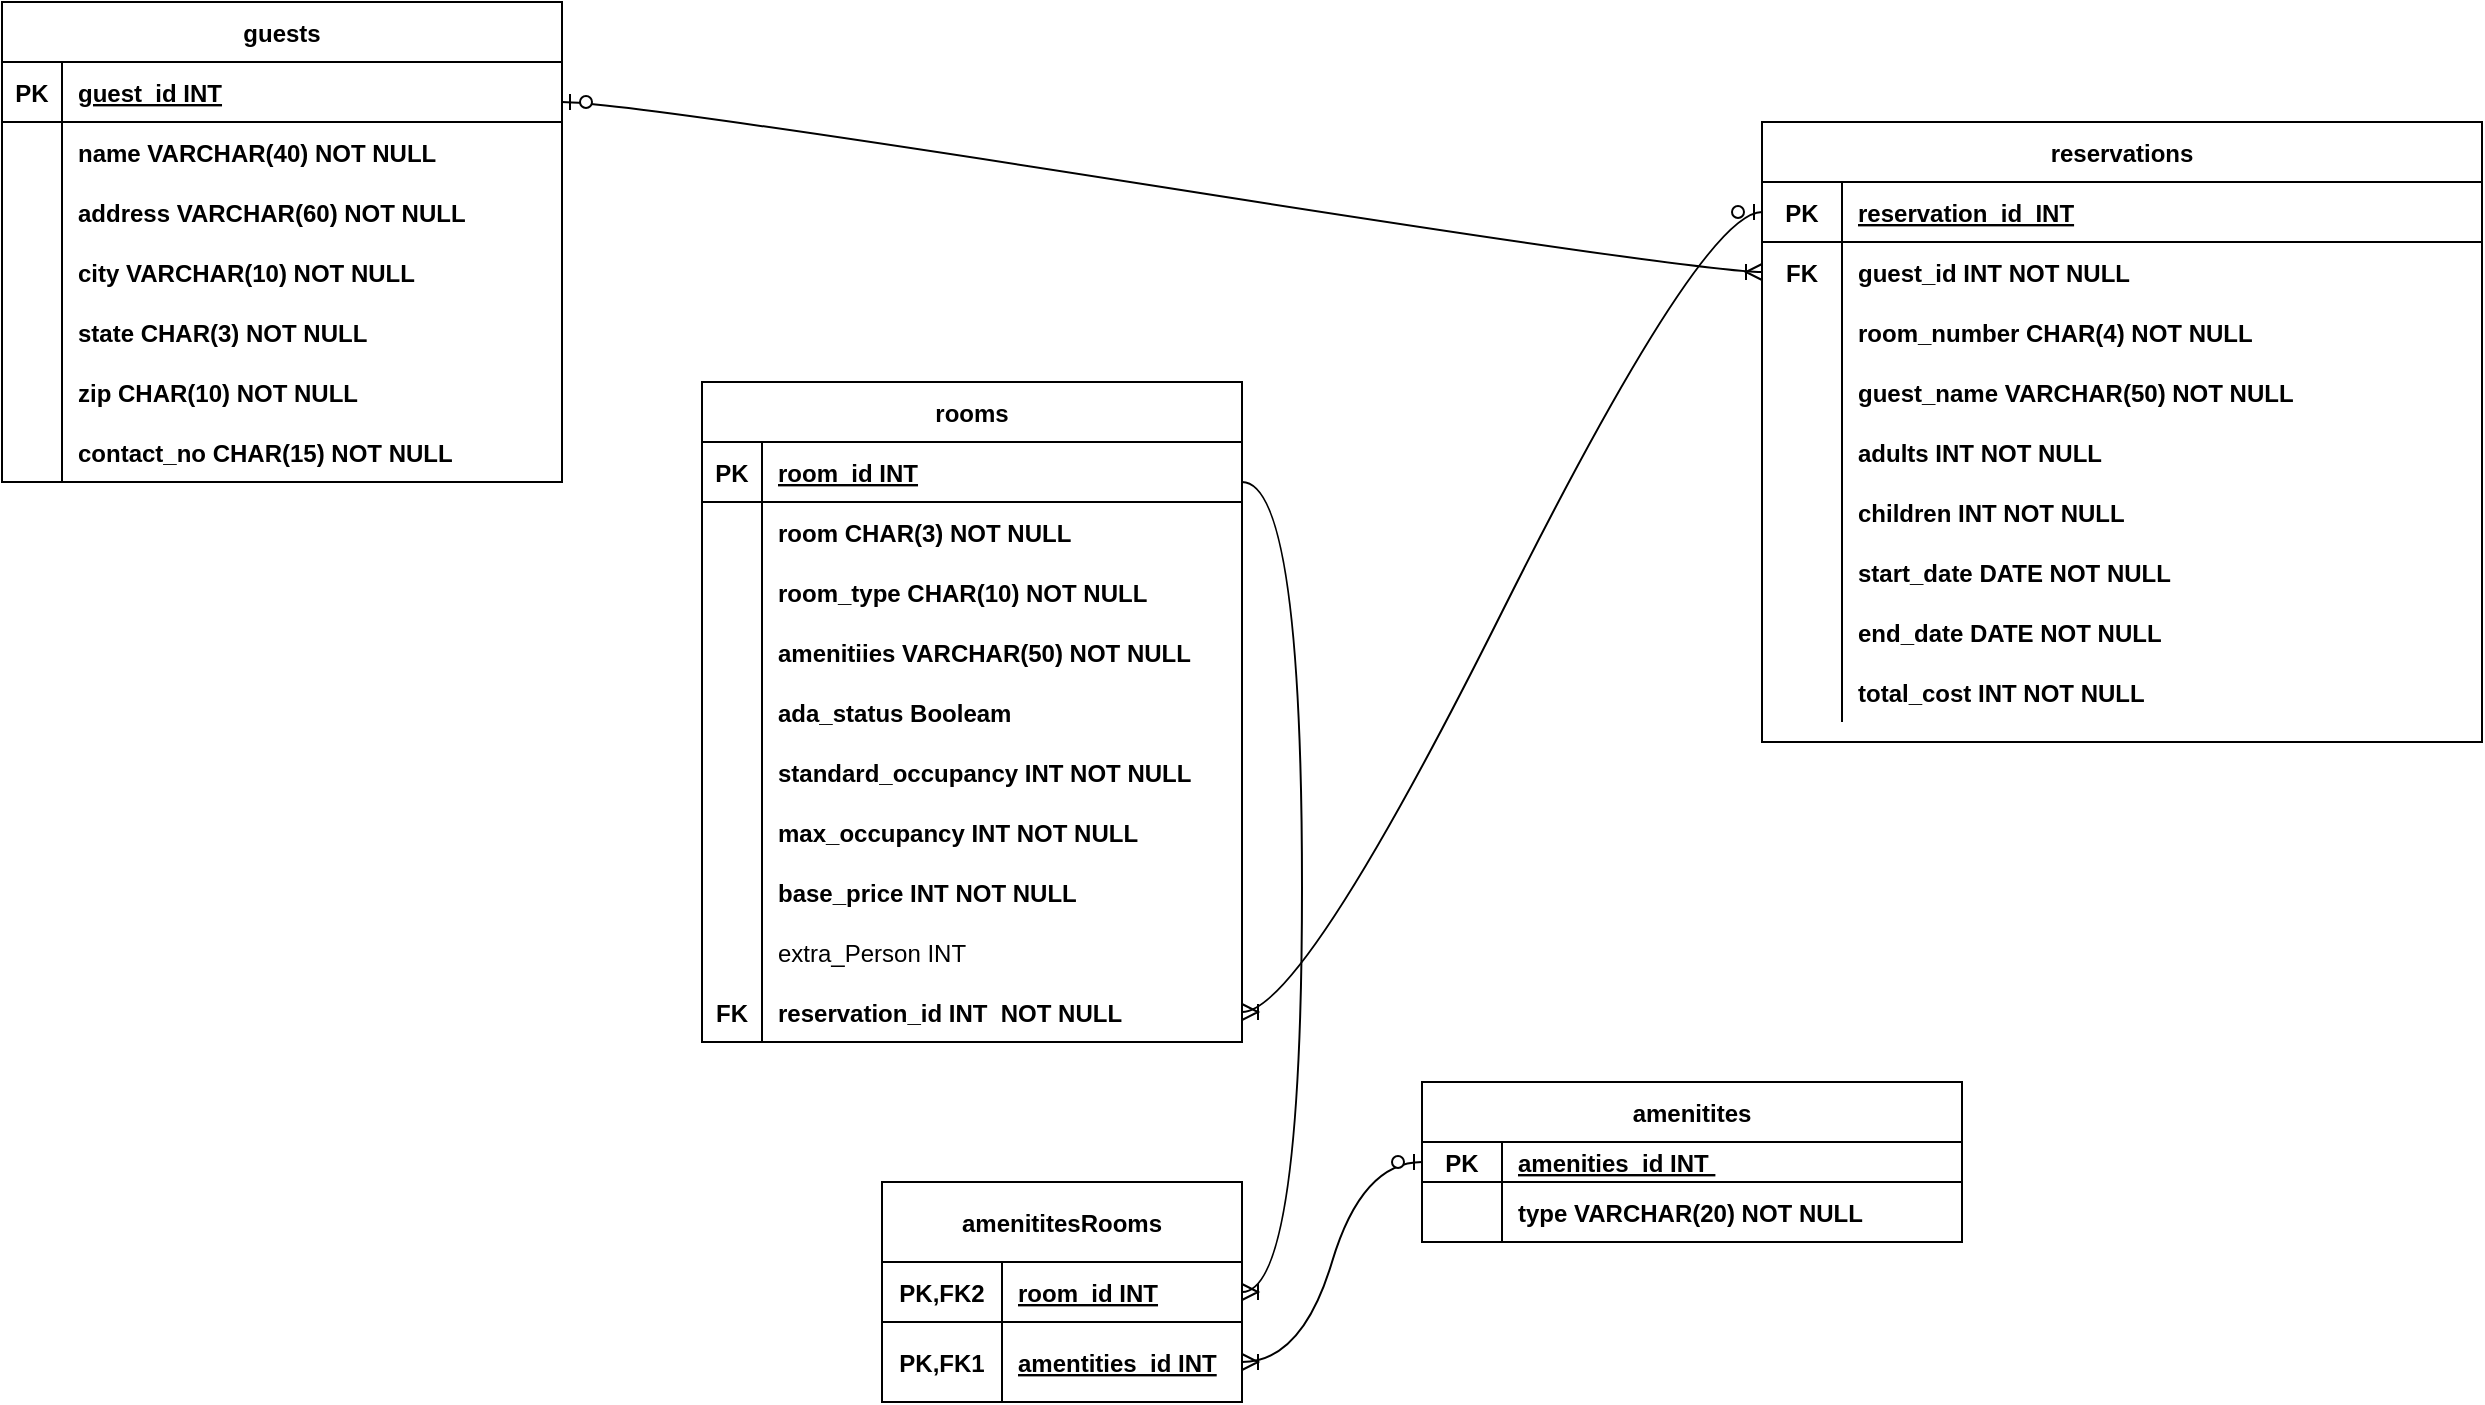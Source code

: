 <mxfile version="16.6.5" type="github">
  <diagram id="BOBg9P0p9itSkzy7MC-l" name="Page-1">
    <mxGraphModel dx="1519" dy="844" grid="1" gridSize="10" guides="1" tooltips="1" connect="1" arrows="1" fold="1" page="1" pageScale="1" pageWidth="850" pageHeight="1100" math="0" shadow="0">
      <root>
        <mxCell id="0" />
        <mxCell id="1" parent="0" />
        <mxCell id="4Msq5oDwL8IhgxMSqHbl-1" value="reservations" style="shape=table;startSize=30;container=1;collapsible=1;childLayout=tableLayout;fixedRows=1;rowLines=0;fontStyle=1;align=center;resizeLast=1;" vertex="1" parent="1">
          <mxGeometry x="1030" y="190" width="360" height="310" as="geometry" />
        </mxCell>
        <mxCell id="4Msq5oDwL8IhgxMSqHbl-2" value="" style="shape=tableRow;horizontal=0;startSize=0;swimlaneHead=0;swimlaneBody=0;fillColor=none;collapsible=0;dropTarget=0;points=[[0,0.5],[1,0.5]];portConstraint=eastwest;top=0;left=0;right=0;bottom=1;" vertex="1" parent="4Msq5oDwL8IhgxMSqHbl-1">
          <mxGeometry y="30" width="360" height="30" as="geometry" />
        </mxCell>
        <mxCell id="4Msq5oDwL8IhgxMSqHbl-3" value="PK" style="shape=partialRectangle;connectable=0;fillColor=none;top=0;left=0;bottom=0;right=0;fontStyle=1;overflow=hidden;" vertex="1" parent="4Msq5oDwL8IhgxMSqHbl-2">
          <mxGeometry width="40" height="30" as="geometry">
            <mxRectangle width="40" height="30" as="alternateBounds" />
          </mxGeometry>
        </mxCell>
        <mxCell id="4Msq5oDwL8IhgxMSqHbl-4" value="reservation_id  INT" style="shape=partialRectangle;connectable=0;fillColor=none;top=0;left=0;bottom=0;right=0;align=left;spacingLeft=6;fontStyle=5;overflow=hidden;" vertex="1" parent="4Msq5oDwL8IhgxMSqHbl-2">
          <mxGeometry x="40" width="320" height="30" as="geometry">
            <mxRectangle width="320" height="30" as="alternateBounds" />
          </mxGeometry>
        </mxCell>
        <mxCell id="4Msq5oDwL8IhgxMSqHbl-5" value="" style="shape=tableRow;horizontal=0;startSize=0;swimlaneHead=0;swimlaneBody=0;fillColor=none;collapsible=0;dropTarget=0;points=[[0,0.5],[1,0.5]];portConstraint=eastwest;top=0;left=0;right=0;bottom=0;" vertex="1" parent="4Msq5oDwL8IhgxMSqHbl-1">
          <mxGeometry y="60" width="360" height="30" as="geometry" />
        </mxCell>
        <mxCell id="4Msq5oDwL8IhgxMSqHbl-6" value="FK" style="shape=partialRectangle;connectable=0;fillColor=none;top=0;left=0;bottom=0;right=0;editable=1;overflow=hidden;fontStyle=1" vertex="1" parent="4Msq5oDwL8IhgxMSqHbl-5">
          <mxGeometry width="40" height="30" as="geometry">
            <mxRectangle width="40" height="30" as="alternateBounds" />
          </mxGeometry>
        </mxCell>
        <mxCell id="4Msq5oDwL8IhgxMSqHbl-7" value="guest_id INT NOT NULL" style="shape=partialRectangle;connectable=0;fillColor=none;top=0;left=0;bottom=0;right=0;align=left;spacingLeft=6;overflow=hidden;fontStyle=1" vertex="1" parent="4Msq5oDwL8IhgxMSqHbl-5">
          <mxGeometry x="40" width="320" height="30" as="geometry">
            <mxRectangle width="320" height="30" as="alternateBounds" />
          </mxGeometry>
        </mxCell>
        <mxCell id="4Msq5oDwL8IhgxMSqHbl-11" value="" style="shape=tableRow;horizontal=0;startSize=0;swimlaneHead=0;swimlaneBody=0;fillColor=none;collapsible=0;dropTarget=0;points=[[0,0.5],[1,0.5]];portConstraint=eastwest;top=0;left=0;right=0;bottom=0;" vertex="1" parent="4Msq5oDwL8IhgxMSqHbl-1">
          <mxGeometry y="90" width="360" height="30" as="geometry" />
        </mxCell>
        <mxCell id="4Msq5oDwL8IhgxMSqHbl-12" value="" style="shape=partialRectangle;connectable=0;fillColor=none;top=0;left=0;bottom=0;right=0;editable=1;overflow=hidden;" vertex="1" parent="4Msq5oDwL8IhgxMSqHbl-11">
          <mxGeometry width="40" height="30" as="geometry">
            <mxRectangle width="40" height="30" as="alternateBounds" />
          </mxGeometry>
        </mxCell>
        <mxCell id="4Msq5oDwL8IhgxMSqHbl-13" value="room_number CHAR(4) NOT NULL" style="shape=partialRectangle;connectable=0;fillColor=none;top=0;left=0;bottom=0;right=0;align=left;spacingLeft=6;overflow=hidden;fontStyle=1" vertex="1" parent="4Msq5oDwL8IhgxMSqHbl-11">
          <mxGeometry x="40" width="320" height="30" as="geometry">
            <mxRectangle width="320" height="30" as="alternateBounds" />
          </mxGeometry>
        </mxCell>
        <mxCell id="4Msq5oDwL8IhgxMSqHbl-115" value="" style="shape=tableRow;horizontal=0;startSize=0;swimlaneHead=0;swimlaneBody=0;fillColor=none;collapsible=0;dropTarget=0;points=[[0,0.5],[1,0.5]];portConstraint=eastwest;top=0;left=0;right=0;bottom=0;" vertex="1" parent="4Msq5oDwL8IhgxMSqHbl-1">
          <mxGeometry y="120" width="360" height="30" as="geometry" />
        </mxCell>
        <mxCell id="4Msq5oDwL8IhgxMSqHbl-116" value="" style="shape=partialRectangle;connectable=0;fillColor=none;top=0;left=0;bottom=0;right=0;editable=1;overflow=hidden;" vertex="1" parent="4Msq5oDwL8IhgxMSqHbl-115">
          <mxGeometry width="40" height="30" as="geometry">
            <mxRectangle width="40" height="30" as="alternateBounds" />
          </mxGeometry>
        </mxCell>
        <mxCell id="4Msq5oDwL8IhgxMSqHbl-117" value="guest_name VARCHAR(50) NOT NULL" style="shape=partialRectangle;connectable=0;fillColor=none;top=0;left=0;bottom=0;right=0;align=left;spacingLeft=6;overflow=hidden;fontStyle=1" vertex="1" parent="4Msq5oDwL8IhgxMSqHbl-115">
          <mxGeometry x="40" width="320" height="30" as="geometry">
            <mxRectangle width="320" height="30" as="alternateBounds" />
          </mxGeometry>
        </mxCell>
        <mxCell id="4Msq5oDwL8IhgxMSqHbl-118" value="" style="shape=tableRow;horizontal=0;startSize=0;swimlaneHead=0;swimlaneBody=0;fillColor=none;collapsible=0;dropTarget=0;points=[[0,0.5],[1,0.5]];portConstraint=eastwest;top=0;left=0;right=0;bottom=0;" vertex="1" parent="4Msq5oDwL8IhgxMSqHbl-1">
          <mxGeometry y="150" width="360" height="30" as="geometry" />
        </mxCell>
        <mxCell id="4Msq5oDwL8IhgxMSqHbl-119" value="" style="shape=partialRectangle;connectable=0;fillColor=none;top=0;left=0;bottom=0;right=0;editable=1;overflow=hidden;" vertex="1" parent="4Msq5oDwL8IhgxMSqHbl-118">
          <mxGeometry width="40" height="30" as="geometry">
            <mxRectangle width="40" height="30" as="alternateBounds" />
          </mxGeometry>
        </mxCell>
        <mxCell id="4Msq5oDwL8IhgxMSqHbl-120" value="adults INT NOT NULL" style="shape=partialRectangle;connectable=0;fillColor=none;top=0;left=0;bottom=0;right=0;align=left;spacingLeft=6;overflow=hidden;fontStyle=1" vertex="1" parent="4Msq5oDwL8IhgxMSqHbl-118">
          <mxGeometry x="40" width="320" height="30" as="geometry">
            <mxRectangle width="320" height="30" as="alternateBounds" />
          </mxGeometry>
        </mxCell>
        <mxCell id="4Msq5oDwL8IhgxMSqHbl-121" value="" style="shape=tableRow;horizontal=0;startSize=0;swimlaneHead=0;swimlaneBody=0;fillColor=none;collapsible=0;dropTarget=0;points=[[0,0.5],[1,0.5]];portConstraint=eastwest;top=0;left=0;right=0;bottom=0;" vertex="1" parent="4Msq5oDwL8IhgxMSqHbl-1">
          <mxGeometry y="180" width="360" height="30" as="geometry" />
        </mxCell>
        <mxCell id="4Msq5oDwL8IhgxMSqHbl-122" value="" style="shape=partialRectangle;connectable=0;fillColor=none;top=0;left=0;bottom=0;right=0;editable=1;overflow=hidden;" vertex="1" parent="4Msq5oDwL8IhgxMSqHbl-121">
          <mxGeometry width="40" height="30" as="geometry">
            <mxRectangle width="40" height="30" as="alternateBounds" />
          </mxGeometry>
        </mxCell>
        <mxCell id="4Msq5oDwL8IhgxMSqHbl-123" value="children INT NOT NULL" style="shape=partialRectangle;connectable=0;fillColor=none;top=0;left=0;bottom=0;right=0;align=left;spacingLeft=6;overflow=hidden;fontStyle=1" vertex="1" parent="4Msq5oDwL8IhgxMSqHbl-121">
          <mxGeometry x="40" width="320" height="30" as="geometry">
            <mxRectangle width="320" height="30" as="alternateBounds" />
          </mxGeometry>
        </mxCell>
        <mxCell id="4Msq5oDwL8IhgxMSqHbl-124" value="" style="shape=tableRow;horizontal=0;startSize=0;swimlaneHead=0;swimlaneBody=0;fillColor=none;collapsible=0;dropTarget=0;points=[[0,0.5],[1,0.5]];portConstraint=eastwest;top=0;left=0;right=0;bottom=0;" vertex="1" parent="4Msq5oDwL8IhgxMSqHbl-1">
          <mxGeometry y="210" width="360" height="30" as="geometry" />
        </mxCell>
        <mxCell id="4Msq5oDwL8IhgxMSqHbl-125" value="" style="shape=partialRectangle;connectable=0;fillColor=none;top=0;left=0;bottom=0;right=0;editable=1;overflow=hidden;" vertex="1" parent="4Msq5oDwL8IhgxMSqHbl-124">
          <mxGeometry width="40" height="30" as="geometry">
            <mxRectangle width="40" height="30" as="alternateBounds" />
          </mxGeometry>
        </mxCell>
        <mxCell id="4Msq5oDwL8IhgxMSqHbl-126" value="start_date DATE NOT NULL" style="shape=partialRectangle;connectable=0;fillColor=none;top=0;left=0;bottom=0;right=0;align=left;spacingLeft=6;overflow=hidden;fontStyle=1" vertex="1" parent="4Msq5oDwL8IhgxMSqHbl-124">
          <mxGeometry x="40" width="320" height="30" as="geometry">
            <mxRectangle width="320" height="30" as="alternateBounds" />
          </mxGeometry>
        </mxCell>
        <mxCell id="4Msq5oDwL8IhgxMSqHbl-127" value="" style="shape=tableRow;horizontal=0;startSize=0;swimlaneHead=0;swimlaneBody=0;fillColor=none;collapsible=0;dropTarget=0;points=[[0,0.5],[1,0.5]];portConstraint=eastwest;top=0;left=0;right=0;bottom=0;" vertex="1" parent="4Msq5oDwL8IhgxMSqHbl-1">
          <mxGeometry y="240" width="360" height="30" as="geometry" />
        </mxCell>
        <mxCell id="4Msq5oDwL8IhgxMSqHbl-128" value="" style="shape=partialRectangle;connectable=0;fillColor=none;top=0;left=0;bottom=0;right=0;editable=1;overflow=hidden;" vertex="1" parent="4Msq5oDwL8IhgxMSqHbl-127">
          <mxGeometry width="40" height="30" as="geometry">
            <mxRectangle width="40" height="30" as="alternateBounds" />
          </mxGeometry>
        </mxCell>
        <mxCell id="4Msq5oDwL8IhgxMSqHbl-129" value="end_date DATE NOT NULL" style="shape=partialRectangle;connectable=0;fillColor=none;top=0;left=0;bottom=0;right=0;align=left;spacingLeft=6;overflow=hidden;fontStyle=1" vertex="1" parent="4Msq5oDwL8IhgxMSqHbl-127">
          <mxGeometry x="40" width="320" height="30" as="geometry">
            <mxRectangle width="320" height="30" as="alternateBounds" />
          </mxGeometry>
        </mxCell>
        <mxCell id="4Msq5oDwL8IhgxMSqHbl-130" value="" style="shape=tableRow;horizontal=0;startSize=0;swimlaneHead=0;swimlaneBody=0;fillColor=none;collapsible=0;dropTarget=0;points=[[0,0.5],[1,0.5]];portConstraint=eastwest;top=0;left=0;right=0;bottom=0;" vertex="1" parent="4Msq5oDwL8IhgxMSqHbl-1">
          <mxGeometry y="270" width="360" height="30" as="geometry" />
        </mxCell>
        <mxCell id="4Msq5oDwL8IhgxMSqHbl-131" value="" style="shape=partialRectangle;connectable=0;fillColor=none;top=0;left=0;bottom=0;right=0;editable=1;overflow=hidden;" vertex="1" parent="4Msq5oDwL8IhgxMSqHbl-130">
          <mxGeometry width="40" height="30" as="geometry">
            <mxRectangle width="40" height="30" as="alternateBounds" />
          </mxGeometry>
        </mxCell>
        <mxCell id="4Msq5oDwL8IhgxMSqHbl-132" value="total_cost INT NOT NULL" style="shape=partialRectangle;connectable=0;fillColor=none;top=0;left=0;bottom=0;right=0;align=left;spacingLeft=6;overflow=hidden;fontStyle=1" vertex="1" parent="4Msq5oDwL8IhgxMSqHbl-130">
          <mxGeometry x="40" width="320" height="30" as="geometry">
            <mxRectangle width="320" height="30" as="alternateBounds" />
          </mxGeometry>
        </mxCell>
        <mxCell id="4Msq5oDwL8IhgxMSqHbl-14" value="rooms" style="shape=table;startSize=30;container=1;collapsible=1;childLayout=tableLayout;fixedRows=1;rowLines=0;fontStyle=1;align=center;resizeLast=1;" vertex="1" parent="1">
          <mxGeometry x="500" y="320" width="270" height="330" as="geometry" />
        </mxCell>
        <mxCell id="4Msq5oDwL8IhgxMSqHbl-15" value="" style="shape=tableRow;horizontal=0;startSize=0;swimlaneHead=0;swimlaneBody=0;fillColor=none;collapsible=0;dropTarget=0;points=[[0,0.5],[1,0.5]];portConstraint=eastwest;top=0;left=0;right=0;bottom=1;" vertex="1" parent="4Msq5oDwL8IhgxMSqHbl-14">
          <mxGeometry y="30" width="270" height="30" as="geometry" />
        </mxCell>
        <mxCell id="4Msq5oDwL8IhgxMSqHbl-16" value="PK" style="shape=partialRectangle;connectable=0;fillColor=none;top=0;left=0;bottom=0;right=0;fontStyle=1;overflow=hidden;" vertex="1" parent="4Msq5oDwL8IhgxMSqHbl-15">
          <mxGeometry width="30" height="30" as="geometry">
            <mxRectangle width="30" height="30" as="alternateBounds" />
          </mxGeometry>
        </mxCell>
        <mxCell id="4Msq5oDwL8IhgxMSqHbl-17" value="room_id INT" style="shape=partialRectangle;connectable=0;fillColor=none;top=0;left=0;bottom=0;right=0;align=left;spacingLeft=6;fontStyle=5;overflow=hidden;" vertex="1" parent="4Msq5oDwL8IhgxMSqHbl-15">
          <mxGeometry x="30" width="240" height="30" as="geometry">
            <mxRectangle width="240" height="30" as="alternateBounds" />
          </mxGeometry>
        </mxCell>
        <mxCell id="4Msq5oDwL8IhgxMSqHbl-18" value="" style="shape=tableRow;horizontal=0;startSize=0;swimlaneHead=0;swimlaneBody=0;fillColor=none;collapsible=0;dropTarget=0;points=[[0,0.5],[1,0.5]];portConstraint=eastwest;top=0;left=0;right=0;bottom=0;" vertex="1" parent="4Msq5oDwL8IhgxMSqHbl-14">
          <mxGeometry y="60" width="270" height="30" as="geometry" />
        </mxCell>
        <mxCell id="4Msq5oDwL8IhgxMSqHbl-19" value="" style="shape=partialRectangle;connectable=0;fillColor=none;top=0;left=0;bottom=0;right=0;editable=1;overflow=hidden;" vertex="1" parent="4Msq5oDwL8IhgxMSqHbl-18">
          <mxGeometry width="30" height="30" as="geometry">
            <mxRectangle width="30" height="30" as="alternateBounds" />
          </mxGeometry>
        </mxCell>
        <mxCell id="4Msq5oDwL8IhgxMSqHbl-20" value="room CHAR(3) NOT NULL" style="shape=partialRectangle;connectable=0;fillColor=none;top=0;left=0;bottom=0;right=0;align=left;spacingLeft=6;overflow=hidden;fontStyle=1" vertex="1" parent="4Msq5oDwL8IhgxMSqHbl-18">
          <mxGeometry x="30" width="240" height="30" as="geometry">
            <mxRectangle width="240" height="30" as="alternateBounds" />
          </mxGeometry>
        </mxCell>
        <mxCell id="4Msq5oDwL8IhgxMSqHbl-21" value="" style="shape=tableRow;horizontal=0;startSize=0;swimlaneHead=0;swimlaneBody=0;fillColor=none;collapsible=0;dropTarget=0;points=[[0,0.5],[1,0.5]];portConstraint=eastwest;top=0;left=0;right=0;bottom=0;" vertex="1" parent="4Msq5oDwL8IhgxMSqHbl-14">
          <mxGeometry y="90" width="270" height="30" as="geometry" />
        </mxCell>
        <mxCell id="4Msq5oDwL8IhgxMSqHbl-22" value="" style="shape=partialRectangle;connectable=0;fillColor=none;top=0;left=0;bottom=0;right=0;editable=1;overflow=hidden;" vertex="1" parent="4Msq5oDwL8IhgxMSqHbl-21">
          <mxGeometry width="30" height="30" as="geometry">
            <mxRectangle width="30" height="30" as="alternateBounds" />
          </mxGeometry>
        </mxCell>
        <mxCell id="4Msq5oDwL8IhgxMSqHbl-23" value="room_type CHAR(10) NOT NULL" style="shape=partialRectangle;connectable=0;fillColor=none;top=0;left=0;bottom=0;right=0;align=left;spacingLeft=6;overflow=hidden;fontStyle=1" vertex="1" parent="4Msq5oDwL8IhgxMSqHbl-21">
          <mxGeometry x="30" width="240" height="30" as="geometry">
            <mxRectangle width="240" height="30" as="alternateBounds" />
          </mxGeometry>
        </mxCell>
        <mxCell id="4Msq5oDwL8IhgxMSqHbl-24" value="" style="shape=tableRow;horizontal=0;startSize=0;swimlaneHead=0;swimlaneBody=0;fillColor=none;collapsible=0;dropTarget=0;points=[[0,0.5],[1,0.5]];portConstraint=eastwest;top=0;left=0;right=0;bottom=0;" vertex="1" parent="4Msq5oDwL8IhgxMSqHbl-14">
          <mxGeometry y="120" width="270" height="30" as="geometry" />
        </mxCell>
        <mxCell id="4Msq5oDwL8IhgxMSqHbl-25" value="" style="shape=partialRectangle;connectable=0;fillColor=none;top=0;left=0;bottom=0;right=0;editable=1;overflow=hidden;" vertex="1" parent="4Msq5oDwL8IhgxMSqHbl-24">
          <mxGeometry width="30" height="30" as="geometry">
            <mxRectangle width="30" height="30" as="alternateBounds" />
          </mxGeometry>
        </mxCell>
        <mxCell id="4Msq5oDwL8IhgxMSqHbl-26" value="amenitiies VARCHAR(50) NOT NULL" style="shape=partialRectangle;connectable=0;fillColor=none;top=0;left=0;bottom=0;right=0;align=left;spacingLeft=6;overflow=hidden;fontStyle=1" vertex="1" parent="4Msq5oDwL8IhgxMSqHbl-24">
          <mxGeometry x="30" width="240" height="30" as="geometry">
            <mxRectangle width="240" height="30" as="alternateBounds" />
          </mxGeometry>
        </mxCell>
        <mxCell id="4Msq5oDwL8IhgxMSqHbl-66" value="" style="shape=tableRow;horizontal=0;startSize=0;swimlaneHead=0;swimlaneBody=0;fillColor=none;collapsible=0;dropTarget=0;points=[[0,0.5],[1,0.5]];portConstraint=eastwest;top=0;left=0;right=0;bottom=0;" vertex="1" parent="4Msq5oDwL8IhgxMSqHbl-14">
          <mxGeometry y="150" width="270" height="30" as="geometry" />
        </mxCell>
        <mxCell id="4Msq5oDwL8IhgxMSqHbl-67" value="" style="shape=partialRectangle;connectable=0;fillColor=none;top=0;left=0;bottom=0;right=0;editable=1;overflow=hidden;" vertex="1" parent="4Msq5oDwL8IhgxMSqHbl-66">
          <mxGeometry width="30" height="30" as="geometry">
            <mxRectangle width="30" height="30" as="alternateBounds" />
          </mxGeometry>
        </mxCell>
        <mxCell id="4Msq5oDwL8IhgxMSqHbl-68" value="ada_status Booleam" style="shape=partialRectangle;connectable=0;fillColor=none;top=0;left=0;bottom=0;right=0;align=left;spacingLeft=6;overflow=hidden;fontStyle=1" vertex="1" parent="4Msq5oDwL8IhgxMSqHbl-66">
          <mxGeometry x="30" width="240" height="30" as="geometry">
            <mxRectangle width="240" height="30" as="alternateBounds" />
          </mxGeometry>
        </mxCell>
        <mxCell id="4Msq5oDwL8IhgxMSqHbl-69" value="" style="shape=tableRow;horizontal=0;startSize=0;swimlaneHead=0;swimlaneBody=0;fillColor=none;collapsible=0;dropTarget=0;points=[[0,0.5],[1,0.5]];portConstraint=eastwest;top=0;left=0;right=0;bottom=0;" vertex="1" parent="4Msq5oDwL8IhgxMSqHbl-14">
          <mxGeometry y="180" width="270" height="30" as="geometry" />
        </mxCell>
        <mxCell id="4Msq5oDwL8IhgxMSqHbl-70" value="" style="shape=partialRectangle;connectable=0;fillColor=none;top=0;left=0;bottom=0;right=0;editable=1;overflow=hidden;" vertex="1" parent="4Msq5oDwL8IhgxMSqHbl-69">
          <mxGeometry width="30" height="30" as="geometry">
            <mxRectangle width="30" height="30" as="alternateBounds" />
          </mxGeometry>
        </mxCell>
        <mxCell id="4Msq5oDwL8IhgxMSqHbl-71" value="standard_occupancy INT NOT NULL" style="shape=partialRectangle;connectable=0;fillColor=none;top=0;left=0;bottom=0;right=0;align=left;spacingLeft=6;overflow=hidden;fontStyle=1" vertex="1" parent="4Msq5oDwL8IhgxMSqHbl-69">
          <mxGeometry x="30" width="240" height="30" as="geometry">
            <mxRectangle width="240" height="30" as="alternateBounds" />
          </mxGeometry>
        </mxCell>
        <mxCell id="4Msq5oDwL8IhgxMSqHbl-72" value="" style="shape=tableRow;horizontal=0;startSize=0;swimlaneHead=0;swimlaneBody=0;fillColor=none;collapsible=0;dropTarget=0;points=[[0,0.5],[1,0.5]];portConstraint=eastwest;top=0;left=0;right=0;bottom=0;" vertex="1" parent="4Msq5oDwL8IhgxMSqHbl-14">
          <mxGeometry y="210" width="270" height="30" as="geometry" />
        </mxCell>
        <mxCell id="4Msq5oDwL8IhgxMSqHbl-73" value="" style="shape=partialRectangle;connectable=0;fillColor=none;top=0;left=0;bottom=0;right=0;editable=1;overflow=hidden;" vertex="1" parent="4Msq5oDwL8IhgxMSqHbl-72">
          <mxGeometry width="30" height="30" as="geometry">
            <mxRectangle width="30" height="30" as="alternateBounds" />
          </mxGeometry>
        </mxCell>
        <mxCell id="4Msq5oDwL8IhgxMSqHbl-74" value="max_occupancy INT NOT NULL" style="shape=partialRectangle;connectable=0;fillColor=none;top=0;left=0;bottom=0;right=0;align=left;spacingLeft=6;overflow=hidden;fontStyle=1" vertex="1" parent="4Msq5oDwL8IhgxMSqHbl-72">
          <mxGeometry x="30" width="240" height="30" as="geometry">
            <mxRectangle width="240" height="30" as="alternateBounds" />
          </mxGeometry>
        </mxCell>
        <mxCell id="4Msq5oDwL8IhgxMSqHbl-97" value="" style="shape=tableRow;horizontal=0;startSize=0;swimlaneHead=0;swimlaneBody=0;fillColor=none;collapsible=0;dropTarget=0;points=[[0,0.5],[1,0.5]];portConstraint=eastwest;top=0;left=0;right=0;bottom=0;" vertex="1" parent="4Msq5oDwL8IhgxMSqHbl-14">
          <mxGeometry y="240" width="270" height="30" as="geometry" />
        </mxCell>
        <mxCell id="4Msq5oDwL8IhgxMSqHbl-98" value="" style="shape=partialRectangle;connectable=0;fillColor=none;top=0;left=0;bottom=0;right=0;editable=1;overflow=hidden;" vertex="1" parent="4Msq5oDwL8IhgxMSqHbl-97">
          <mxGeometry width="30" height="30" as="geometry">
            <mxRectangle width="30" height="30" as="alternateBounds" />
          </mxGeometry>
        </mxCell>
        <mxCell id="4Msq5oDwL8IhgxMSqHbl-99" value="base_price INT NOT NULL" style="shape=partialRectangle;connectable=0;fillColor=none;top=0;left=0;bottom=0;right=0;align=left;spacingLeft=6;overflow=hidden;fontStyle=1" vertex="1" parent="4Msq5oDwL8IhgxMSqHbl-97">
          <mxGeometry x="30" width="240" height="30" as="geometry">
            <mxRectangle width="240" height="30" as="alternateBounds" />
          </mxGeometry>
        </mxCell>
        <mxCell id="4Msq5oDwL8IhgxMSqHbl-100" value="" style="shape=tableRow;horizontal=0;startSize=0;swimlaneHead=0;swimlaneBody=0;fillColor=none;collapsible=0;dropTarget=0;points=[[0,0.5],[1,0.5]];portConstraint=eastwest;top=0;left=0;right=0;bottom=0;" vertex="1" parent="4Msq5oDwL8IhgxMSqHbl-14">
          <mxGeometry y="270" width="270" height="30" as="geometry" />
        </mxCell>
        <mxCell id="4Msq5oDwL8IhgxMSqHbl-101" value="" style="shape=partialRectangle;connectable=0;fillColor=none;top=0;left=0;bottom=0;right=0;editable=1;overflow=hidden;" vertex="1" parent="4Msq5oDwL8IhgxMSqHbl-100">
          <mxGeometry width="30" height="30" as="geometry">
            <mxRectangle width="30" height="30" as="alternateBounds" />
          </mxGeometry>
        </mxCell>
        <mxCell id="4Msq5oDwL8IhgxMSqHbl-102" value="extra_Person INT" style="shape=partialRectangle;connectable=0;fillColor=none;top=0;left=0;bottom=0;right=0;align=left;spacingLeft=6;overflow=hidden;fontStyle=0" vertex="1" parent="4Msq5oDwL8IhgxMSqHbl-100">
          <mxGeometry x="30" width="240" height="30" as="geometry">
            <mxRectangle width="240" height="30" as="alternateBounds" />
          </mxGeometry>
        </mxCell>
        <mxCell id="4Msq5oDwL8IhgxMSqHbl-190" value="" style="shape=tableRow;horizontal=0;startSize=0;swimlaneHead=0;swimlaneBody=0;fillColor=none;collapsible=0;dropTarget=0;points=[[0,0.5],[1,0.5]];portConstraint=eastwest;top=0;left=0;right=0;bottom=0;" vertex="1" parent="4Msq5oDwL8IhgxMSqHbl-14">
          <mxGeometry y="300" width="270" height="30" as="geometry" />
        </mxCell>
        <mxCell id="4Msq5oDwL8IhgxMSqHbl-191" value="FK" style="shape=partialRectangle;connectable=0;fillColor=none;top=0;left=0;bottom=0;right=0;editable=1;overflow=hidden;fontStyle=1" vertex="1" parent="4Msq5oDwL8IhgxMSqHbl-190">
          <mxGeometry width="30" height="30" as="geometry">
            <mxRectangle width="30" height="30" as="alternateBounds" />
          </mxGeometry>
        </mxCell>
        <mxCell id="4Msq5oDwL8IhgxMSqHbl-192" value="reservation_id INT  NOT NULL" style="shape=partialRectangle;connectable=0;fillColor=none;top=0;left=0;bottom=0;right=0;align=left;spacingLeft=6;overflow=hidden;fontStyle=1" vertex="1" parent="4Msq5oDwL8IhgxMSqHbl-190">
          <mxGeometry x="30" width="240" height="30" as="geometry">
            <mxRectangle width="240" height="30" as="alternateBounds" />
          </mxGeometry>
        </mxCell>
        <mxCell id="4Msq5oDwL8IhgxMSqHbl-27" value="guests" style="shape=table;startSize=30;container=1;collapsible=1;childLayout=tableLayout;fixedRows=1;rowLines=0;fontStyle=1;align=center;resizeLast=1;" vertex="1" parent="1">
          <mxGeometry x="150" y="130" width="280" height="240" as="geometry" />
        </mxCell>
        <mxCell id="4Msq5oDwL8IhgxMSqHbl-28" value="" style="shape=tableRow;horizontal=0;startSize=0;swimlaneHead=0;swimlaneBody=0;fillColor=none;collapsible=0;dropTarget=0;points=[[0,0.5],[1,0.5]];portConstraint=eastwest;top=0;left=0;right=0;bottom=1;" vertex="1" parent="4Msq5oDwL8IhgxMSqHbl-27">
          <mxGeometry y="30" width="280" height="30" as="geometry" />
        </mxCell>
        <mxCell id="4Msq5oDwL8IhgxMSqHbl-29" value="PK" style="shape=partialRectangle;connectable=0;fillColor=none;top=0;left=0;bottom=0;right=0;fontStyle=1;overflow=hidden;" vertex="1" parent="4Msq5oDwL8IhgxMSqHbl-28">
          <mxGeometry width="30" height="30" as="geometry">
            <mxRectangle width="30" height="30" as="alternateBounds" />
          </mxGeometry>
        </mxCell>
        <mxCell id="4Msq5oDwL8IhgxMSqHbl-30" value="guest_id INT" style="shape=partialRectangle;connectable=0;fillColor=none;top=0;left=0;bottom=0;right=0;align=left;spacingLeft=6;fontStyle=5;overflow=hidden;" vertex="1" parent="4Msq5oDwL8IhgxMSqHbl-28">
          <mxGeometry x="30" width="250" height="30" as="geometry">
            <mxRectangle width="250" height="30" as="alternateBounds" />
          </mxGeometry>
        </mxCell>
        <mxCell id="4Msq5oDwL8IhgxMSqHbl-31" value="" style="shape=tableRow;horizontal=0;startSize=0;swimlaneHead=0;swimlaneBody=0;fillColor=none;collapsible=0;dropTarget=0;points=[[0,0.5],[1,0.5]];portConstraint=eastwest;top=0;left=0;right=0;bottom=0;" vertex="1" parent="4Msq5oDwL8IhgxMSqHbl-27">
          <mxGeometry y="60" width="280" height="30" as="geometry" />
        </mxCell>
        <mxCell id="4Msq5oDwL8IhgxMSqHbl-32" value="" style="shape=partialRectangle;connectable=0;fillColor=none;top=0;left=0;bottom=0;right=0;editable=1;overflow=hidden;" vertex="1" parent="4Msq5oDwL8IhgxMSqHbl-31">
          <mxGeometry width="30" height="30" as="geometry">
            <mxRectangle width="30" height="30" as="alternateBounds" />
          </mxGeometry>
        </mxCell>
        <mxCell id="4Msq5oDwL8IhgxMSqHbl-33" value="name VARCHAR(40) NOT NULL" style="shape=partialRectangle;connectable=0;fillColor=none;top=0;left=0;bottom=0;right=0;align=left;spacingLeft=6;overflow=hidden;fontStyle=1" vertex="1" parent="4Msq5oDwL8IhgxMSqHbl-31">
          <mxGeometry x="30" width="250" height="30" as="geometry">
            <mxRectangle width="250" height="30" as="alternateBounds" />
          </mxGeometry>
        </mxCell>
        <mxCell id="4Msq5oDwL8IhgxMSqHbl-34" value="" style="shape=tableRow;horizontal=0;startSize=0;swimlaneHead=0;swimlaneBody=0;fillColor=none;collapsible=0;dropTarget=0;points=[[0,0.5],[1,0.5]];portConstraint=eastwest;top=0;left=0;right=0;bottom=0;" vertex="1" parent="4Msq5oDwL8IhgxMSqHbl-27">
          <mxGeometry y="90" width="280" height="30" as="geometry" />
        </mxCell>
        <mxCell id="4Msq5oDwL8IhgxMSqHbl-35" value="" style="shape=partialRectangle;connectable=0;fillColor=none;top=0;left=0;bottom=0;right=0;editable=1;overflow=hidden;" vertex="1" parent="4Msq5oDwL8IhgxMSqHbl-34">
          <mxGeometry width="30" height="30" as="geometry">
            <mxRectangle width="30" height="30" as="alternateBounds" />
          </mxGeometry>
        </mxCell>
        <mxCell id="4Msq5oDwL8IhgxMSqHbl-36" value="address VARCHAR(60) NOT NULL" style="shape=partialRectangle;connectable=0;fillColor=none;top=0;left=0;bottom=0;right=0;align=left;spacingLeft=6;overflow=hidden;fontStyle=1" vertex="1" parent="4Msq5oDwL8IhgxMSqHbl-34">
          <mxGeometry x="30" width="250" height="30" as="geometry">
            <mxRectangle width="250" height="30" as="alternateBounds" />
          </mxGeometry>
        </mxCell>
        <mxCell id="4Msq5oDwL8IhgxMSqHbl-37" value="" style="shape=tableRow;horizontal=0;startSize=0;swimlaneHead=0;swimlaneBody=0;fillColor=none;collapsible=0;dropTarget=0;points=[[0,0.5],[1,0.5]];portConstraint=eastwest;top=0;left=0;right=0;bottom=0;" vertex="1" parent="4Msq5oDwL8IhgxMSqHbl-27">
          <mxGeometry y="120" width="280" height="30" as="geometry" />
        </mxCell>
        <mxCell id="4Msq5oDwL8IhgxMSqHbl-38" value="" style="shape=partialRectangle;connectable=0;fillColor=none;top=0;left=0;bottom=0;right=0;editable=1;overflow=hidden;" vertex="1" parent="4Msq5oDwL8IhgxMSqHbl-37">
          <mxGeometry width="30" height="30" as="geometry">
            <mxRectangle width="30" height="30" as="alternateBounds" />
          </mxGeometry>
        </mxCell>
        <mxCell id="4Msq5oDwL8IhgxMSqHbl-39" value="city VARCHAR(10) NOT NULL" style="shape=partialRectangle;connectable=0;fillColor=none;top=0;left=0;bottom=0;right=0;align=left;spacingLeft=6;overflow=hidden;fontStyle=1" vertex="1" parent="4Msq5oDwL8IhgxMSqHbl-37">
          <mxGeometry x="30" width="250" height="30" as="geometry">
            <mxRectangle width="250" height="30" as="alternateBounds" />
          </mxGeometry>
        </mxCell>
        <mxCell id="4Msq5oDwL8IhgxMSqHbl-103" value="" style="shape=tableRow;horizontal=0;startSize=0;swimlaneHead=0;swimlaneBody=0;fillColor=none;collapsible=0;dropTarget=0;points=[[0,0.5],[1,0.5]];portConstraint=eastwest;top=0;left=0;right=0;bottom=0;fontStyle=1" vertex="1" parent="4Msq5oDwL8IhgxMSqHbl-27">
          <mxGeometry y="150" width="280" height="30" as="geometry" />
        </mxCell>
        <mxCell id="4Msq5oDwL8IhgxMSqHbl-104" value="" style="shape=partialRectangle;connectable=0;fillColor=none;top=0;left=0;bottom=0;right=0;editable=1;overflow=hidden;" vertex="1" parent="4Msq5oDwL8IhgxMSqHbl-103">
          <mxGeometry width="30" height="30" as="geometry">
            <mxRectangle width="30" height="30" as="alternateBounds" />
          </mxGeometry>
        </mxCell>
        <mxCell id="4Msq5oDwL8IhgxMSqHbl-105" value="state CHAR(3) NOT NULL" style="shape=partialRectangle;connectable=0;fillColor=none;top=0;left=0;bottom=0;right=0;align=left;spacingLeft=6;overflow=hidden;fontStyle=1" vertex="1" parent="4Msq5oDwL8IhgxMSqHbl-103">
          <mxGeometry x="30" width="250" height="30" as="geometry">
            <mxRectangle width="250" height="30" as="alternateBounds" />
          </mxGeometry>
        </mxCell>
        <mxCell id="4Msq5oDwL8IhgxMSqHbl-106" value="" style="shape=tableRow;horizontal=0;startSize=0;swimlaneHead=0;swimlaneBody=0;fillColor=none;collapsible=0;dropTarget=0;points=[[0,0.5],[1,0.5]];portConstraint=eastwest;top=0;left=0;right=0;bottom=0;" vertex="1" parent="4Msq5oDwL8IhgxMSqHbl-27">
          <mxGeometry y="180" width="280" height="30" as="geometry" />
        </mxCell>
        <mxCell id="4Msq5oDwL8IhgxMSqHbl-107" value="" style="shape=partialRectangle;connectable=0;fillColor=none;top=0;left=0;bottom=0;right=0;editable=1;overflow=hidden;" vertex="1" parent="4Msq5oDwL8IhgxMSqHbl-106">
          <mxGeometry width="30" height="30" as="geometry">
            <mxRectangle width="30" height="30" as="alternateBounds" />
          </mxGeometry>
        </mxCell>
        <mxCell id="4Msq5oDwL8IhgxMSqHbl-108" value="zip CHAR(10) NOT NULL" style="shape=partialRectangle;connectable=0;fillColor=none;top=0;left=0;bottom=0;right=0;align=left;spacingLeft=6;overflow=hidden;fontStyle=1" vertex="1" parent="4Msq5oDwL8IhgxMSqHbl-106">
          <mxGeometry x="30" width="250" height="30" as="geometry">
            <mxRectangle width="250" height="30" as="alternateBounds" />
          </mxGeometry>
        </mxCell>
        <mxCell id="4Msq5oDwL8IhgxMSqHbl-109" value="" style="shape=tableRow;horizontal=0;startSize=0;swimlaneHead=0;swimlaneBody=0;fillColor=none;collapsible=0;dropTarget=0;points=[[0,0.5],[1,0.5]];portConstraint=eastwest;top=0;left=0;right=0;bottom=0;" vertex="1" parent="4Msq5oDwL8IhgxMSqHbl-27">
          <mxGeometry y="210" width="280" height="30" as="geometry" />
        </mxCell>
        <mxCell id="4Msq5oDwL8IhgxMSqHbl-110" value="" style="shape=partialRectangle;connectable=0;fillColor=none;top=0;left=0;bottom=0;right=0;editable=1;overflow=hidden;" vertex="1" parent="4Msq5oDwL8IhgxMSqHbl-109">
          <mxGeometry width="30" height="30" as="geometry">
            <mxRectangle width="30" height="30" as="alternateBounds" />
          </mxGeometry>
        </mxCell>
        <mxCell id="4Msq5oDwL8IhgxMSqHbl-111" value="contact_no CHAR(15) NOT NULL" style="shape=partialRectangle;connectable=0;fillColor=none;top=0;left=0;bottom=0;right=0;align=left;spacingLeft=6;overflow=hidden;fontStyle=1" vertex="1" parent="4Msq5oDwL8IhgxMSqHbl-109">
          <mxGeometry x="30" width="250" height="30" as="geometry">
            <mxRectangle width="250" height="30" as="alternateBounds" />
          </mxGeometry>
        </mxCell>
        <mxCell id="4Msq5oDwL8IhgxMSqHbl-40" value="amenititesRooms" style="shape=table;startSize=40;container=1;collapsible=1;childLayout=tableLayout;fixedRows=1;rowLines=0;fontStyle=1;align=center;resizeLast=1;" vertex="1" parent="1">
          <mxGeometry x="590" y="720" width="180" height="110" as="geometry" />
        </mxCell>
        <mxCell id="4Msq5oDwL8IhgxMSqHbl-44" value="" style="shape=tableRow;horizontal=0;startSize=0;swimlaneHead=0;swimlaneBody=0;fillColor=none;collapsible=0;dropTarget=0;points=[[0,0.5],[1,0.5]];portConstraint=eastwest;top=0;left=0;right=0;bottom=1;" vertex="1" parent="4Msq5oDwL8IhgxMSqHbl-40">
          <mxGeometry y="40" width="180" height="30" as="geometry" />
        </mxCell>
        <mxCell id="4Msq5oDwL8IhgxMSqHbl-45" value="PK,FK2" style="shape=partialRectangle;connectable=0;fillColor=none;top=0;left=0;bottom=0;right=0;fontStyle=1;overflow=hidden;" vertex="1" parent="4Msq5oDwL8IhgxMSqHbl-44">
          <mxGeometry width="60" height="30" as="geometry">
            <mxRectangle width="60" height="30" as="alternateBounds" />
          </mxGeometry>
        </mxCell>
        <mxCell id="4Msq5oDwL8IhgxMSqHbl-46" value="room_id INT" style="shape=partialRectangle;connectable=0;fillColor=none;top=0;left=0;bottom=0;right=0;align=left;spacingLeft=6;fontStyle=5;overflow=hidden;" vertex="1" parent="4Msq5oDwL8IhgxMSqHbl-44">
          <mxGeometry x="60" width="120" height="30" as="geometry">
            <mxRectangle width="120" height="30" as="alternateBounds" />
          </mxGeometry>
        </mxCell>
        <mxCell id="4Msq5oDwL8IhgxMSqHbl-41" value="" style="shape=tableRow;horizontal=0;startSize=0;swimlaneHead=0;swimlaneBody=0;fillColor=none;collapsible=0;dropTarget=0;points=[[0,0.5],[1,0.5]];portConstraint=eastwest;top=0;left=0;right=0;bottom=0;" vertex="1" parent="4Msq5oDwL8IhgxMSqHbl-40">
          <mxGeometry y="70" width="180" height="40" as="geometry" />
        </mxCell>
        <mxCell id="4Msq5oDwL8IhgxMSqHbl-42" value="PK,FK1" style="shape=partialRectangle;connectable=0;fillColor=none;top=0;left=0;bottom=0;right=0;fontStyle=1;overflow=hidden;" vertex="1" parent="4Msq5oDwL8IhgxMSqHbl-41">
          <mxGeometry width="60" height="40" as="geometry">
            <mxRectangle width="60" height="40" as="alternateBounds" />
          </mxGeometry>
        </mxCell>
        <mxCell id="4Msq5oDwL8IhgxMSqHbl-43" value="amentities_id INT" style="shape=partialRectangle;connectable=0;fillColor=none;top=0;left=0;bottom=0;right=0;align=left;spacingLeft=6;fontStyle=5;overflow=hidden;" vertex="1" parent="4Msq5oDwL8IhgxMSqHbl-41">
          <mxGeometry x="60" width="120" height="40" as="geometry">
            <mxRectangle width="120" height="40" as="alternateBounds" />
          </mxGeometry>
        </mxCell>
        <mxCell id="4Msq5oDwL8IhgxMSqHbl-53" value="amenitites" style="shape=table;startSize=30;container=1;collapsible=1;childLayout=tableLayout;fixedRows=1;rowLines=0;fontStyle=1;align=center;resizeLast=1;" vertex="1" parent="1">
          <mxGeometry x="860" y="670" width="270" height="80" as="geometry" />
        </mxCell>
        <mxCell id="4Msq5oDwL8IhgxMSqHbl-54" value="" style="shape=tableRow;horizontal=0;startSize=0;swimlaneHead=0;swimlaneBody=0;fillColor=none;collapsible=0;dropTarget=0;points=[[0,0.5],[1,0.5]];portConstraint=eastwest;top=0;left=0;right=0;bottom=1;" vertex="1" parent="4Msq5oDwL8IhgxMSqHbl-53">
          <mxGeometry y="30" width="270" height="20" as="geometry" />
        </mxCell>
        <mxCell id="4Msq5oDwL8IhgxMSqHbl-55" value="PK" style="shape=partialRectangle;connectable=0;fillColor=none;top=0;left=0;bottom=0;right=0;fontStyle=1;overflow=hidden;" vertex="1" parent="4Msq5oDwL8IhgxMSqHbl-54">
          <mxGeometry width="40" height="20" as="geometry">
            <mxRectangle width="40" height="20" as="alternateBounds" />
          </mxGeometry>
        </mxCell>
        <mxCell id="4Msq5oDwL8IhgxMSqHbl-56" value="amenities_id INT " style="shape=partialRectangle;connectable=0;fillColor=none;top=0;left=0;bottom=0;right=0;align=left;spacingLeft=6;fontStyle=5;overflow=hidden;" vertex="1" parent="4Msq5oDwL8IhgxMSqHbl-54">
          <mxGeometry x="40" width="230" height="20" as="geometry">
            <mxRectangle width="230" height="20" as="alternateBounds" />
          </mxGeometry>
        </mxCell>
        <mxCell id="4Msq5oDwL8IhgxMSqHbl-57" value="" style="shape=tableRow;horizontal=0;startSize=0;swimlaneHead=0;swimlaneBody=0;fillColor=none;collapsible=0;dropTarget=0;points=[[0,0.5],[1,0.5]];portConstraint=eastwest;top=0;left=0;right=0;bottom=0;" vertex="1" parent="4Msq5oDwL8IhgxMSqHbl-53">
          <mxGeometry y="50" width="270" height="30" as="geometry" />
        </mxCell>
        <mxCell id="4Msq5oDwL8IhgxMSqHbl-58" value="" style="shape=partialRectangle;connectable=0;fillColor=none;top=0;left=0;bottom=0;right=0;editable=1;overflow=hidden;" vertex="1" parent="4Msq5oDwL8IhgxMSqHbl-57">
          <mxGeometry width="40" height="30" as="geometry">
            <mxRectangle width="40" height="30" as="alternateBounds" />
          </mxGeometry>
        </mxCell>
        <mxCell id="4Msq5oDwL8IhgxMSqHbl-59" value="type VARCHAR(20) NOT NULL" style="shape=partialRectangle;connectable=0;fillColor=none;top=0;left=0;bottom=0;right=0;align=left;spacingLeft=6;overflow=hidden;fontStyle=1" vertex="1" parent="4Msq5oDwL8IhgxMSqHbl-57">
          <mxGeometry x="40" width="230" height="30" as="geometry">
            <mxRectangle width="230" height="30" as="alternateBounds" />
          </mxGeometry>
        </mxCell>
        <mxCell id="4Msq5oDwL8IhgxMSqHbl-138" value="" style="edgeStyle=entityRelationEdgeStyle;fontSize=12;html=1;endArrow=ERoneToMany;startArrow=ERzeroToOne;rounded=0;curved=1;entryX=0;entryY=0.5;entryDx=0;entryDy=0;" edge="1" parent="1" target="4Msq5oDwL8IhgxMSqHbl-5">
          <mxGeometry width="100" height="100" relative="1" as="geometry">
            <mxPoint x="430" y="180" as="sourcePoint" />
            <mxPoint x="530" y="80" as="targetPoint" />
          </mxGeometry>
        </mxCell>
        <mxCell id="4Msq5oDwL8IhgxMSqHbl-168" value="" style="edgeStyle=entityRelationEdgeStyle;fontSize=12;html=1;endArrow=ERoneToMany;startArrow=ERzeroToOne;rounded=0;curved=1;entryX=1;entryY=0.5;entryDx=0;entryDy=0;exitX=0;exitY=0.5;exitDx=0;exitDy=0;" edge="1" parent="1" source="4Msq5oDwL8IhgxMSqHbl-54" target="4Msq5oDwL8IhgxMSqHbl-41">
          <mxGeometry width="100" height="100" relative="1" as="geometry">
            <mxPoint x="440" y="430" as="sourcePoint" />
            <mxPoint x="940" y="455" as="targetPoint" />
          </mxGeometry>
        </mxCell>
        <mxCell id="4Msq5oDwL8IhgxMSqHbl-170" value="" style="edgeStyle=entityRelationEdgeStyle;fontSize=12;html=1;endArrow=ERoneToMany;rounded=0;curved=1;entryX=1;entryY=0.5;entryDx=0;entryDy=0;" edge="1" parent="1" target="4Msq5oDwL8IhgxMSqHbl-44">
          <mxGeometry width="100" height="100" relative="1" as="geometry">
            <mxPoint x="770" y="370" as="sourcePoint" />
            <mxPoint x="870" y="270" as="targetPoint" />
          </mxGeometry>
        </mxCell>
        <mxCell id="4Msq5oDwL8IhgxMSqHbl-194" value="" style="edgeStyle=entityRelationEdgeStyle;fontSize=12;html=1;endArrow=ERoneToMany;startArrow=ERzeroToOne;rounded=0;curved=1;entryX=1;entryY=0.5;entryDx=0;entryDy=0;exitX=0;exitY=0.5;exitDx=0;exitDy=0;" edge="1" parent="1" source="4Msq5oDwL8IhgxMSqHbl-2" target="4Msq5oDwL8IhgxMSqHbl-190">
          <mxGeometry width="100" height="100" relative="1" as="geometry">
            <mxPoint x="1020" y="220" as="sourcePoint" />
            <mxPoint x="850" y="600" as="targetPoint" />
          </mxGeometry>
        </mxCell>
      </root>
    </mxGraphModel>
  </diagram>
</mxfile>
